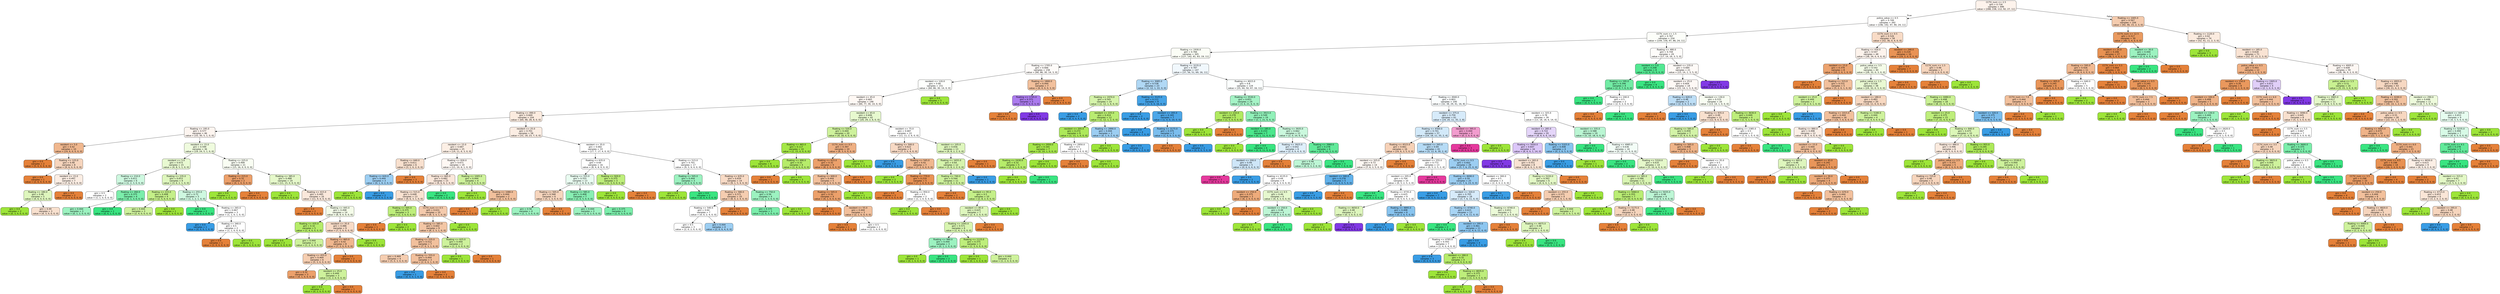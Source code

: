 digraph Tree {
node [shape=box, style="filled, rounded", color="black", fontname=helvetica] ;
edge [fontname=helvetica] ;
0 [label="CCTV_num <= 2.5\ngini = 0.726\nsamples = 496\nvalue = [288, 238, 112, 92, 27, 11]", fillcolor="#fdf3ec"] ;
1 [label="police_value <= 0.5\ngini = 0.749\nsamples = 392\nvalue = [196, 192, 97, 90, 24, 11]", fillcolor="#fffefd"] ;
0 -> 1 [labeldistance=2.5, labelangle=45, headlabel="True"] ;
2 [label="CCTV_num <= 1.5\ngini = 0.767\nsamples = 334\nvalue = [144, 156, 97, 86, 24, 11]", fillcolor="#fcfef9"] ;
1 -> 2 ;
3 [label="floating <= 1930.0\ngini = 0.766\nsamples = 305\nvalue = [127, 142, 81, 83, 19, 11]", fillcolor="#fbfef6"] ;
2 -> 3 ;
4 [label="floating <= 1705.0\ngini = 0.666\nsamples = 158\nvalue = [90, 86, 30, 14, 3, 0]", fillcolor="#fefbf9"] ;
3 -> 4 ;
5 [label="resident <= 120.0\ngini = 0.66\nsamples = 151\nvalue = [84, 86, 30, 14, 0, 0]", fillcolor="#fdfffc"] ;
4 -> 5 ;
6 [label="resident <= 45.0\ngini = 0.665\nsamples = 146\nvalue = [84, 77, 30, 14, 0, 0]", fillcolor="#fef8f4"] ;
5 -> 6 ;
7 [label="floating <= 490.0\ngini = 0.669\nsamples = 104\nvalue = [64, 48, 28, 8, 0, 0]", fillcolor="#fbebdf"] ;
6 -> 7 ;
8 [label="floating <= 195.0\ngini = 0.577\nsamples = 46\nvalue = [33, 30, 5, 1, 0, 0]", fillcolor="#fdf5f0"] ;
7 -> 8 ;
9 [label="resident <= 5.0\ngini = 0.42\nsamples = 10\nvalue = [14, 6, 0, 0, 0, 0]", fillcolor="#f0b78e"] ;
8 -> 9 ;
10 [label="gini = 0.0\nsamples = 2\nvalue = [5, 0, 0, 0, 0, 0]", fillcolor="#e58139"] ;
9 -> 10 ;
11 [label="floating <= 125.0\ngini = 0.48\nsamples = 8\nvalue = [9, 6, 0, 0, 0, 0]", fillcolor="#f6d5bd"] ;
9 -> 11 ;
12 [label="gini = 0.0\nsamples = 1\nvalue = [2, 0, 0, 0, 0, 0]", fillcolor="#e58139"] ;
11 -> 12 ;
13 [label="resident <= 15.0\ngini = 0.497\nsamples = 7\nvalue = [7, 6, 0, 0, 0, 0]", fillcolor="#fbede3"] ;
11 -> 13 ;
14 [label="floating <= 180.0\ngini = 0.48\nsamples = 5\nvalue = [4, 6, 0, 0, 0, 0]", fillcolor="#def6bd"] ;
13 -> 14 ;
15 [label="gini = 0.0\nsamples = 2\nvalue = [0, 3, 0, 0, 0, 0]", fillcolor="#9de539"] ;
14 -> 15 ;
16 [label="gini = 0.49\nsamples = 3\nvalue = [4, 3, 0, 0, 0, 0]", fillcolor="#f8e0ce"] ;
14 -> 16 ;
17 [label="gini = 0.0\nsamples = 2\nvalue = [3, 0, 0, 0, 0, 0]", fillcolor="#e58139"] ;
13 -> 17 ;
18 [label="resident <= 15.0\ngini = 0.599\nsamples = 36\nvalue = [19, 24, 5, 1, 0, 0]", fillcolor="#effbde"] ;
8 -> 18 ;
19 [label="resident <= 5.0\ngini = 0.673\nsamples = 15\nvalue = [4, 8, 5, 1, 0, 0]", fillcolor="#e8f9d1"] ;
18 -> 19 ;
20 [label="floating <= 210.0\ngini = 0.611\nsamples = 6\nvalue = [1, 2, 3, 0, 0, 0]", fillcolor="#cef8e0"] ;
19 -> 20 ;
21 [label="gini = 0.5\nsamples = 2\nvalue = [1, 1, 0, 0, 0, 0]", fillcolor="#ffffff"] ;
20 -> 21 ;
22 [label="floating <= 260.0\ngini = 0.375\nsamples = 4\nvalue = [0, 1, 3, 0, 0, 0]", fillcolor="#7beeab"] ;
20 -> 22 ;
23 [label="gini = 0.444\nsamples = 3\nvalue = [0, 1, 2, 0, 0, 0]", fillcolor="#9cf2c0"] ;
22 -> 23 ;
24 [label="gini = 0.0\nsamples = 1\nvalue = [0, 0, 1, 0, 0, 0]", fillcolor="#39e581"] ;
22 -> 24 ;
25 [label="floating <= 235.0\ngini = 0.653\nsamples = 9\nvalue = [3, 6, 2, 1, 0, 0]", fillcolor="#def6bd"] ;
19 -> 25 ;
26 [label="floating <= 215.0\ngini = 0.408\nsamples = 4\nvalue = [2, 5, 0, 0, 0, 0]", fillcolor="#c4ef88"] ;
25 -> 26 ;
27 [label="gini = 0.444\nsamples = 3\nvalue = [2, 4, 0, 0, 0, 0]", fillcolor="#cef29c"] ;
26 -> 27 ;
28 [label="gini = 0.0\nsamples = 1\nvalue = [0, 1, 0, 0, 0, 0]", fillcolor="#9de539"] ;
26 -> 28 ;
29 [label="floating <= 255.0\ngini = 0.72\nsamples = 5\nvalue = [1, 1, 2, 1, 0, 0]", fillcolor="#cef8e0"] ;
25 -> 29 ;
30 [label="gini = 0.0\nsamples = 2\nvalue = [0, 0, 2, 0, 0, 0]", fillcolor="#39e581"] ;
29 -> 30 ;
31 [label="floating <= 265.0\ngini = 0.667\nsamples = 3\nvalue = [1, 1, 0, 1, 0, 0]", fillcolor="#ffffff"] ;
29 -> 31 ;
32 [label="gini = 0.0\nsamples = 1\nvalue = [0, 0, 0, 1, 0, 0]", fillcolor="#399de5"] ;
31 -> 32 ;
33 [label="floating <= 340.0\ngini = 0.5\nsamples = 2\nvalue = [1, 1, 0, 0, 0, 0]", fillcolor="#ffffff"] ;
31 -> 33 ;
34 [label="gini = 0.0\nsamples = 1\nvalue = [1, 0, 0, 0, 0, 0]", fillcolor="#e58139"] ;
33 -> 34 ;
35 [label="gini = 0.0\nsamples = 1\nvalue = [0, 1, 0, 0, 0, 0]", fillcolor="#9de539"] ;
33 -> 35 ;
36 [label="floating <= 225.0\ngini = 0.499\nsamples = 21\nvalue = [15, 16, 0, 0, 0, 0]", fillcolor="#f9fdf3"] ;
18 -> 36 ;
37 [label="floating <= 215.0\ngini = 0.32\nsamples = 2\nvalue = [4, 1, 0, 0, 0, 0]", fillcolor="#eca06a"] ;
36 -> 37 ;
38 [label="gini = 0.0\nsamples = 1\nvalue = [0, 1, 0, 0, 0, 0]", fillcolor="#9de539"] ;
37 -> 38 ;
39 [label="gini = 0.0\nsamples = 1\nvalue = [4, 0, 0, 0, 0, 0]", fillcolor="#e58139"] ;
37 -> 39 ;
40 [label="floating <= 385.0\ngini = 0.488\nsamples = 19\nvalue = [11, 15, 0, 0, 0, 0]", fillcolor="#e5f8ca"] ;
36 -> 40 ;
41 [label="gini = 0.0\nsamples = 3\nvalue = [0, 6, 0, 0, 0, 0]", fillcolor="#9de539"] ;
40 -> 41 ;
42 [label="floating <= 415.0\ngini = 0.495\nsamples = 16\nvalue = [11, 9, 0, 0, 0, 0]", fillcolor="#fae8db"] ;
40 -> 42 ;
43 [label="gini = 0.0\nsamples = 2\nvalue = [3, 0, 0, 0, 0, 0]", fillcolor="#e58139"] ;
42 -> 43 ;
44 [label="floating <= 445.0\ngini = 0.498\nsamples = 14\nvalue = [8, 9, 0, 0, 0, 0]", fillcolor="#f4fce9"] ;
42 -> 44 ;
45 [label="floating <= 435.0\ngini = 0.32\nsamples = 5\nvalue = [1, 4, 0, 0, 0, 0]", fillcolor="#b6ec6a"] ;
44 -> 45 ;
46 [label="gini = 0.0\nsamples = 2\nvalue = [0, 2, 0, 0, 0, 0]", fillcolor="#9de539"] ;
45 -> 46 ;
47 [label="gini = 0.444\nsamples = 3\nvalue = [1, 2, 0, 0, 0, 0]", fillcolor="#cef29c"] ;
45 -> 47 ;
48 [label="resident <= 35.0\ngini = 0.486\nsamples = 9\nvalue = [7, 5, 0, 0, 0, 0]", fillcolor="#f8dbc6"] ;
44 -> 48 ;
49 [label="floating <= 465.0\ngini = 0.42\nsamples = 8\nvalue = [7, 3, 0, 0, 0, 0]", fillcolor="#f0b78e"] ;
48 -> 49 ;
50 [label="floating <= 455.0\ngini = 0.469\nsamples = 6\nvalue = [5, 3, 0, 0, 0, 0]", fillcolor="#f5cdb0"] ;
49 -> 50 ;
51 [label="gini = 0.32\nsamples = 3\nvalue = [4, 1, 0, 0, 0, 0]", fillcolor="#eca06a"] ;
50 -> 51 ;
52 [label="resident <= 25.0\ngini = 0.444\nsamples = 3\nvalue = [1, 2, 0, 0, 0, 0]", fillcolor="#cef29c"] ;
50 -> 52 ;
53 [label="gini = 0.0\nsamples = 2\nvalue = [0, 2, 0, 0, 0, 0]", fillcolor="#9de539"] ;
52 -> 53 ;
54 [label="gini = 0.0\nsamples = 1\nvalue = [1, 0, 0, 0, 0, 0]", fillcolor="#e58139"] ;
52 -> 54 ;
55 [label="gini = 0.0\nsamples = 2\nvalue = [2, 0, 0, 0, 0, 0]", fillcolor="#e58139"] ;
49 -> 55 ;
56 [label="gini = 0.0\nsamples = 1\nvalue = [0, 2, 0, 0, 0, 0]", fillcolor="#9de539"] ;
48 -> 56 ;
57 [label="resident <= 25.0\ngini = 0.701\nsamples = 58\nvalue = [31, 18, 23, 7, 0, 0]", fillcolor="#fbede3"] ;
7 -> 57 ;
58 [label="resident <= 15.0\ngini = 0.687\nsamples = 25\nvalue = [14, 11, 6, 3, 0, 0]", fillcolor="#fcefe5"] ;
57 -> 58 ;
59 [label="floating <= 640.0\ngini = 0.611\nsamples = 6\nvalue = [3, 1, 0, 2, 0, 0]", fillcolor="#f8e0ce"] ;
58 -> 59 ;
60 [label="floating <= 620.0\ngini = 0.444\nsamples = 3\nvalue = [0, 1, 0, 2, 0, 0]", fillcolor="#9ccef2"] ;
59 -> 60 ;
61 [label="gini = 0.0\nsamples = 1\nvalue = [0, 1, 0, 0, 0, 0]", fillcolor="#9de539"] ;
60 -> 61 ;
62 [label="gini = 0.0\nsamples = 2\nvalue = [0, 0, 0, 2, 0, 0]", fillcolor="#399de5"] ;
60 -> 62 ;
63 [label="gini = 0.0\nsamples = 3\nvalue = [3, 0, 0, 0, 0, 0]", fillcolor="#e58139"] ;
59 -> 63 ;
64 [label="floating <= 830.0\ngini = 0.671\nsamples = 19\nvalue = [11, 10, 6, 1, 0, 0]", fillcolor="#fef8f4"] ;
58 -> 64 ;
65 [label="floating <= 665.0\ngini = 0.682\nsamples = 15\nvalue = [9, 6, 6, 1, 0, 0]", fillcolor="#fae7da"] ;
64 -> 65 ;
66 [label="floating <= 515.0\ngini = 0.648\nsamples = 13\nvalue = [9, 6, 3, 1, 0, 0]", fillcolor="#f9e2d1"] ;
65 -> 66 ;
67 [label="floating <= 505.0\ngini = 0.375\nsamples = 3\nvalue = [1, 3, 0, 0, 0, 0]", fillcolor="#beee7b"] ;
66 -> 67 ;
68 [label="gini = 0.0\nsamples = 1\nvalue = [1, 0, 0, 0, 0, 0]", fillcolor="#e58139"] ;
67 -> 68 ;
69 [label="gini = 0.0\nsamples = 2\nvalue = [0, 3, 0, 0, 0, 0]", fillcolor="#9de539"] ;
67 -> 69 ;
70 [label="CCTV_num <= 0.5\ngini = 0.631\nsamples = 10\nvalue = [8, 3, 3, 1, 0, 0]", fillcolor="#f4caac"] ;
66 -> 70 ;
71 [label="floating <= 585.0\ngini = 0.602\nsamples = 9\nvalue = [8, 2, 3, 1, 0, 0]", fillcolor="#f3c6a5"] ;
70 -> 71 ;
72 [label="floating <= 535.0\ngini = 0.512\nsamples = 7\nvalue = [7, 0, 3, 1, 0, 0]", fillcolor="#f2c09c"] ;
71 -> 72 ;
73 [label="gini = 0.469\nsamples = 4\nvalue = [5, 0, 3, 0, 0, 0]", fillcolor="#f5cdb0"] ;
72 -> 73 ;
74 [label="floating <= 555.0\ngini = 0.444\nsamples = 3\nvalue = [2, 0, 0, 1, 0, 0]", fillcolor="#f2c09c"] ;
72 -> 74 ;
75 [label="gini = 0.0\nsamples = 1\nvalue = [0, 0, 0, 1, 0, 0]", fillcolor="#399de5"] ;
74 -> 75 ;
76 [label="gini = 0.0\nsamples = 2\nvalue = [2, 0, 0, 0, 0, 0]", fillcolor="#e58139"] ;
74 -> 76 ;
77 [label="floating <= 625.0\ngini = 0.444\nsamples = 2\nvalue = [1, 2, 0, 0, 0, 0]", fillcolor="#cef29c"] ;
71 -> 77 ;
78 [label="gini = 0.0\nsamples = 1\nvalue = [0, 2, 0, 0, 0, 0]", fillcolor="#9de539"] ;
77 -> 78 ;
79 [label="gini = 0.0\nsamples = 1\nvalue = [1, 0, 0, 0, 0, 0]", fillcolor="#e58139"] ;
77 -> 79 ;
80 [label="gini = 0.0\nsamples = 1\nvalue = [0, 1, 0, 0, 0, 0]", fillcolor="#9de539"] ;
70 -> 80 ;
81 [label="gini = 0.0\nsamples = 2\nvalue = [0, 0, 3, 0, 0, 0]", fillcolor="#39e581"] ;
65 -> 81 ;
82 [label="floating <= 1005.0\ngini = 0.444\nsamples = 4\nvalue = [2, 4, 0, 0, 0, 0]", fillcolor="#cef29c"] ;
64 -> 82 ;
83 [label="gini = 0.0\nsamples = 2\nvalue = [0, 3, 0, 0, 0, 0]", fillcolor="#9de539"] ;
82 -> 83 ;
84 [label="floating <= 1080.0\ngini = 0.444\nsamples = 2\nvalue = [2, 1, 0, 0, 0, 0]", fillcolor="#f2c09c"] ;
82 -> 84 ;
85 [label="gini = 0.0\nsamples = 1\nvalue = [2, 0, 0, 0, 0, 0]", fillcolor="#e58139"] ;
84 -> 85 ;
86 [label="gini = 0.0\nsamples = 1\nvalue = [0, 1, 0, 0, 0, 0]", fillcolor="#9de539"] ;
84 -> 86 ;
87 [label="resident <= 35.0\ngini = 0.682\nsamples = 33\nvalue = [17, 7, 17, 4, 0, 0]", fillcolor="#ffffff"] ;
57 -> 87 ;
88 [label="floating <= 635.0\ngini = 0.64\nsamples = 16\nvalue = [8, 4, 8, 0, 0, 0]", fillcolor="#ffffff"] ;
87 -> 88 ;
89 [label="floating <= 555.0\ngini = 0.555\nsamples = 13\nvalue = [7, 1, 8, 0, 0, 0]", fillcolor="#e9fcf1"] ;
88 -> 89 ;
90 [label="floating <= 505.0\ngini = 0.568\nsamples = 6\nvalue = [5, 1, 3, 0, 0, 0]", fillcolor="#f6d5bd"] ;
89 -> 90 ;
91 [label="gini = 0.56\nsamples = 4\nvalue = [1, 1, 3, 0, 0, 0]", fillcolor="#9cf2c0"] ;
90 -> 91 ;
92 [label="gini = 0.0\nsamples = 2\nvalue = [4, 0, 0, 0, 0, 0]", fillcolor="#e58139"] ;
90 -> 92 ;
93 [label="floating <= 585.0\ngini = 0.408\nsamples = 7\nvalue = [2, 0, 5, 0, 0, 0]", fillcolor="#88efb3"] ;
89 -> 93 ;
94 [label="gini = 0.444\nsamples = 3\nvalue = [1, 0, 2, 0, 0, 0]", fillcolor="#9cf2c0"] ;
93 -> 94 ;
95 [label="gini = 0.375\nsamples = 4\nvalue = [1, 0, 3, 0, 0, 0]", fillcolor="#7beeab"] ;
93 -> 95 ;
96 [label="floating <= 920.0\ngini = 0.375\nsamples = 3\nvalue = [1, 3, 0, 0, 0, 0]", fillcolor="#beee7b"] ;
88 -> 96 ;
97 [label="gini = 0.0\nsamples = 2\nvalue = [0, 3, 0, 0, 0, 0]", fillcolor="#9de539"] ;
96 -> 97 ;
98 [label="gini = 0.0\nsamples = 1\nvalue = [1, 0, 0, 0, 0, 0]", fillcolor="#e58139"] ;
96 -> 98 ;
99 [label="floating <= 515.0\ngini = 0.701\nsamples = 17\nvalue = [9, 3, 9, 4, 0, 0]", fillcolor="#ffffff"] ;
87 -> 99 ;
100 [label="floating <= 505.0\ngini = 0.444\nsamples = 3\nvalue = [0, 2, 4, 0, 0, 0]", fillcolor="#9cf2c0"] ;
99 -> 100 ;
101 [label="gini = 0.0\nsamples = 1\nvalue = [0, 2, 0, 0, 0, 0]", fillcolor="#9de539"] ;
100 -> 101 ;
102 [label="gini = 0.0\nsamples = 2\nvalue = [0, 0, 4, 0, 0, 0]", fillcolor="#39e581"] ;
100 -> 102 ;
103 [label="floating <= 635.0\ngini = 0.659\nsamples = 14\nvalue = [9, 1, 5, 4, 0, 0]", fillcolor="#f8dbc6"] ;
99 -> 103 ;
104 [label="floating <= 580.0\ngini = 0.571\nsamples = 10\nvalue = [8, 0, 2, 4, 0, 0]", fillcolor="#f5cdb0"] ;
103 -> 104 ;
105 [label="floating <= 540.0\ngini = 0.64\nsamples = 7\nvalue = [4, 0, 2, 4, 0, 0]", fillcolor="#ffffff"] ;
104 -> 105 ;
106 [label="gini = 0.5\nsamples = 3\nvalue = [2, 0, 2, 0, 0, 0]", fillcolor="#ffffff"] ;
105 -> 106 ;
107 [label="gini = 0.444\nsamples = 4\nvalue = [2, 0, 0, 4, 0, 0]", fillcolor="#9ccef2"] ;
105 -> 107 ;
108 [label="gini = 0.0\nsamples = 3\nvalue = [4, 0, 0, 0, 0, 0]", fillcolor="#e58139"] ;
104 -> 108 ;
109 [label="floating <= 750.0\ngini = 0.56\nsamples = 4\nvalue = [1, 1, 3, 0, 0, 0]", fillcolor="#9cf2c0"] ;
103 -> 109 ;
110 [label="gini = 0.375\nsamples = 3\nvalue = [1, 0, 3, 0, 0, 0]", fillcolor="#7beeab"] ;
109 -> 110 ;
111 [label="gini = 0.0\nsamples = 1\nvalue = [0, 1, 0, 0, 0, 0]", fillcolor="#9de539"] ;
109 -> 111 ;
112 [label="resident <= 65.0\ngini = 0.606\nsamples = 42\nvalue = [20, 29, 2, 6, 0, 0]", fillcolor="#e7f9cf"] ;
6 -> 112 ;
113 [label="floating <= 520.0\ngini = 0.444\nsamples = 20\nvalue = [9, 18, 0, 0, 0, 0]", fillcolor="#cef29c"] ;
112 -> 113 ;
114 [label="floating <= 465.0\ngini = 0.117\nsamples = 10\nvalue = [1, 15, 0, 0, 0, 0]", fillcolor="#a4e746"] ;
113 -> 114 ;
115 [label="gini = 0.0\nsamples = 6\nvalue = [0, 11, 0, 0, 0, 0]", fillcolor="#9de539"] ;
114 -> 115 ;
116 [label="floating <= 490.0\ngini = 0.32\nsamples = 4\nvalue = [1, 4, 0, 0, 0, 0]", fillcolor="#b6ec6a"] ;
114 -> 116 ;
117 [label="gini = 0.0\nsamples = 1\nvalue = [1, 0, 0, 0, 0, 0]", fillcolor="#e58139"] ;
116 -> 117 ;
118 [label="gini = 0.0\nsamples = 3\nvalue = [0, 4, 0, 0, 0, 0]", fillcolor="#9de539"] ;
116 -> 118 ;
119 [label="CCTV_num <= 0.5\ngini = 0.397\nsamples = 10\nvalue = [8, 3, 0, 0, 0, 0]", fillcolor="#efb083"] ;
113 -> 119 ;
120 [label="floating <= 615.0\ngini = 0.32\nsamples = 9\nvalue = [8, 2, 0, 0, 0, 0]", fillcolor="#eca06a"] ;
119 -> 120 ;
121 [label="floating <= 600.0\ngini = 0.444\nsamples = 5\nvalue = [4, 2, 0, 0, 0, 0]", fillcolor="#f2c09c"] ;
120 -> 121 ;
122 [label="floating <= 545.0\ngini = 0.32\nsamples = 4\nvalue = [4, 1, 0, 0, 0, 0]", fillcolor="#eca06a"] ;
121 -> 122 ;
123 [label="gini = 0.0\nsamples = 1\nvalue = [2, 0, 0, 0, 0, 0]", fillcolor="#e58139"] ;
122 -> 123 ;
124 [label="resident <= 55.0\ngini = 0.444\nsamples = 3\nvalue = [2, 1, 0, 0, 0, 0]", fillcolor="#f2c09c"] ;
122 -> 124 ;
125 [label="gini = 0.0\nsamples = 1\nvalue = [1, 0, 0, 0, 0, 0]", fillcolor="#e58139"] ;
124 -> 125 ;
126 [label="gini = 0.5\nsamples = 2\nvalue = [1, 1, 0, 0, 0, 0]", fillcolor="#ffffff"] ;
124 -> 126 ;
127 [label="gini = 0.0\nsamples = 1\nvalue = [0, 1, 0, 0, 0, 0]", fillcolor="#9de539"] ;
121 -> 127 ;
128 [label="gini = 0.0\nsamples = 4\nvalue = [4, 0, 0, 0, 0, 0]", fillcolor="#e58139"] ;
120 -> 128 ;
129 [label="gini = 0.0\nsamples = 1\nvalue = [0, 1, 0, 0, 0, 0]", fillcolor="#9de539"] ;
119 -> 129 ;
130 [label="resident <= 75.0\ngini = 0.687\nsamples = 22\nvalue = [11, 11, 2, 6, 0, 0]", fillcolor="#ffffff"] ;
112 -> 130 ;
131 [label="floating <= 500.0\ngini = 0.622\nsamples = 9\nvalue = [7, 3, 0, 4, 0, 0]", fillcolor="#f7d9c4"] ;
130 -> 131 ;
132 [label="gini = 0.0\nsamples = 2\nvalue = [0, 0, 0, 4, 0, 0]", fillcolor="#399de5"] ;
131 -> 132 ;
133 [label="floating <= 545.0\ngini = 0.42\nsamples = 7\nvalue = [7, 3, 0, 0, 0, 0]", fillcolor="#f0b78e"] ;
131 -> 133 ;
134 [label="gini = 0.0\nsamples = 2\nvalue = [0, 2, 0, 0, 0, 0]", fillcolor="#9de539"] ;
133 -> 134 ;
135 [label="floating <= 770.0\ngini = 0.219\nsamples = 5\nvalue = [7, 1, 0, 0, 0, 0]", fillcolor="#e99355"] ;
133 -> 135 ;
136 [label="gini = 0.0\nsamples = 3\nvalue = [6, 0, 0, 0, 0, 0]", fillcolor="#e58139"] ;
135 -> 136 ;
137 [label="floating <= 950.0\ngini = 0.5\nsamples = 2\nvalue = [1, 1, 0, 0, 0, 0]", fillcolor="#ffffff"] ;
135 -> 137 ;
138 [label="gini = 0.0\nsamples = 1\nvalue = [0, 1, 0, 0, 0, 0]", fillcolor="#9de539"] ;
137 -> 138 ;
139 [label="gini = 0.0\nsamples = 1\nvalue = [1, 0, 0, 0, 0, 0]", fillcolor="#e58139"] ;
137 -> 139 ;
140 [label="resident <= 105.0\ngini = 0.656\nsamples = 13\nvalue = [4, 8, 2, 2, 0, 0]", fillcolor="#def6bd"] ;
130 -> 140 ;
141 [label="floating <= 1655.0\ngini = 0.64\nsamples = 12\nvalue = [3, 8, 2, 2, 0, 0]", fillcolor="#d6f4ac"] ;
140 -> 141 ;
142 [label="floating <= 740.0\ngini = 0.544\nsamples = 11\nvalue = [3, 8, 2, 0, 0, 0]", fillcolor="#cef29c"] ;
141 -> 142 ;
143 [label="gini = 0.0\nsamples = 1\nvalue = [1, 0, 0, 0, 0, 0]", fillcolor="#e58139"] ;
142 -> 143 ;
144 [label="resident <= 95.0\ngini = 0.5\nsamples = 10\nvalue = [2, 8, 2, 0, 0, 0]", fillcolor="#c4ef88"] ;
142 -> 144 ;
145 [label="resident <= 85.0\ngini = 0.625\nsamples = 7\nvalue = [2, 4, 2, 0, 0, 0]", fillcolor="#def6bd"] ;
144 -> 145 ;
146 [label="floating <= 1045.0\ngini = 0.571\nsamples = 6\nvalue = [1, 4, 2, 0, 0, 0]", fillcolor="#d8f5b0"] ;
145 -> 146 ;
147 [label="floating <= 980.0\ngini = 0.444\nsamples = 3\nvalue = [0, 1, 2, 0, 0, 0]", fillcolor="#9cf2c0"] ;
146 -> 147 ;
148 [label="gini = 0.0\nsamples = 1\nvalue = [0, 1, 0, 0, 0, 0]", fillcolor="#9de539"] ;
147 -> 148 ;
149 [label="gini = 0.0\nsamples = 2\nvalue = [0, 0, 2, 0, 0, 0]", fillcolor="#39e581"] ;
147 -> 149 ;
150 [label="floating <= 1115.0\ngini = 0.375\nsamples = 3\nvalue = [1, 3, 0, 0, 0, 0]", fillcolor="#beee7b"] ;
146 -> 150 ;
151 [label="gini = 0.0\nsamples = 1\nvalue = [0, 1, 0, 0, 0, 0]", fillcolor="#9de539"] ;
150 -> 151 ;
152 [label="gini = 0.444\nsamples = 2\nvalue = [1, 2, 0, 0, 0, 0]", fillcolor="#cef29c"] ;
150 -> 152 ;
153 [label="gini = 0.0\nsamples = 1\nvalue = [1, 0, 0, 0, 0, 0]", fillcolor="#e58139"] ;
145 -> 153 ;
154 [label="gini = 0.0\nsamples = 3\nvalue = [0, 4, 0, 0, 0, 0]", fillcolor="#9de539"] ;
144 -> 154 ;
155 [label="gini = 0.0\nsamples = 1\nvalue = [0, 0, 0, 2, 0, 0]", fillcolor="#399de5"] ;
141 -> 155 ;
156 [label="gini = 0.0\nsamples = 1\nvalue = [1, 0, 0, 0, 0, 0]", fillcolor="#e58139"] ;
140 -> 156 ;
157 [label="gini = 0.0\nsamples = 5\nvalue = [0, 9, 0, 0, 0, 0]", fillcolor="#9de539"] ;
5 -> 157 ;
158 [label="floating <= 1800.0\ngini = 0.444\nsamples = 7\nvalue = [6, 0, 0, 0, 3, 0]", fillcolor="#f2c09c"] ;
4 -> 158 ;
159 [label="floating <= 1745.0\ngini = 0.375\nsamples = 3\nvalue = [1, 0, 0, 0, 3, 0]", fillcolor="#ab7bee"] ;
158 -> 159 ;
160 [label="gini = 0.0\nsamples = 1\nvalue = [1, 0, 0, 0, 0, 0]", fillcolor="#e58139"] ;
159 -> 160 ;
161 [label="gini = 0.0\nsamples = 2\nvalue = [0, 0, 0, 0, 3, 0]", fillcolor="#8139e5"] ;
159 -> 161 ;
162 [label="gini = 0.0\nsamples = 4\nvalue = [5, 0, 0, 0, 0, 0]", fillcolor="#e58139"] ;
158 -> 162 ;
163 [label="floating <= 3235.0\ngini = 0.787\nsamples = 147\nvalue = [37, 56, 51, 69, 16, 11]", fillcolor="#f1f8fd"] ;
3 -> 163 ;
164 [label="floating <= 3085.0\ngini = 0.538\nsamples = 23\nvalue = [2, 12, 1, 22, 0, 0]", fillcolor="#b0d8f5"] ;
163 -> 164 ;
165 [label="floating <= 1970.0\ngini = 0.545\nsamples = 14\nvalue = [1, 12, 1, 6, 0, 0]", fillcolor="#d5f4aa"] ;
164 -> 165 ;
166 [label="gini = 0.0\nsamples = 2\nvalue = [0, 0, 0, 4, 0, 0]", fillcolor="#399de5"] ;
165 -> 166 ;
167 [label="resident <= 225.0\ngini = 0.414\nsamples = 12\nvalue = [1, 12, 1, 2, 0, 0]", fillcolor="#b9ec72"] ;
165 -> 167 ;
168 [label="resident <= 205.0\ngini = 0.272\nsamples = 9\nvalue = [1, 11, 1, 0, 0, 0]", fillcolor="#ade95a"] ;
167 -> 168 ;
169 [label="floating <= 2950.0\ngini = 0.165\nsamples = 7\nvalue = [0, 10, 1, 0, 0, 0]", fillcolor="#a7e84d"] ;
168 -> 169 ;
170 [label="floating <= 2430.0\ngini = 0.32\nsamples = 5\nvalue = [0, 4, 1, 0, 0, 0]", fillcolor="#b6ec6a"] ;
169 -> 170 ;
171 [label="gini = 0.0\nsamples = 4\nvalue = [0, 4, 0, 0, 0, 0]", fillcolor="#9de539"] ;
170 -> 171 ;
172 [label="gini = 0.0\nsamples = 1\nvalue = [0, 0, 1, 0, 0, 0]", fillcolor="#39e581"] ;
170 -> 172 ;
173 [label="gini = 0.0\nsamples = 2\nvalue = [0, 6, 0, 0, 0, 0]", fillcolor="#9de539"] ;
169 -> 173 ;
174 [label="floating <= 2950.0\ngini = 0.5\nsamples = 2\nvalue = [1, 1, 0, 0, 0, 0]", fillcolor="#ffffff"] ;
168 -> 174 ;
175 [label="gini = 0.0\nsamples = 1\nvalue = [1, 0, 0, 0, 0, 0]", fillcolor="#e58139"] ;
174 -> 175 ;
176 [label="gini = 0.0\nsamples = 1\nvalue = [0, 1, 0, 0, 0, 0]", fillcolor="#9de539"] ;
174 -> 176 ;
177 [label="floating <= 2890.0\ngini = 0.444\nsamples = 3\nvalue = [0, 1, 0, 2, 0, 0]", fillcolor="#9ccef2"] ;
167 -> 177 ;
178 [label="gini = 0.0\nsamples = 1\nvalue = [0, 1, 0, 0, 0, 0]", fillcolor="#9de539"] ;
177 -> 178 ;
179 [label="gini = 0.0\nsamples = 2\nvalue = [0, 0, 0, 2, 0, 0]", fillcolor="#399de5"] ;
177 -> 179 ;
180 [label="floating <= 3125.0\ngini = 0.111\nsamples = 9\nvalue = [1, 0, 0, 16, 0, 0]", fillcolor="#45a3e7"] ;
164 -> 180 ;
181 [label="gini = 0.0\nsamples = 2\nvalue = [0, 0, 0, 6, 0, 0]", fillcolor="#399de5"] ;
180 -> 181 ;
182 [label="resident <= 205.0\ngini = 0.165\nsamples = 7\nvalue = [1, 0, 0, 10, 0, 0]", fillcolor="#4da7e8"] ;
180 -> 182 ;
183 [label="gini = 0.0\nsamples = 4\nvalue = [0, 0, 0, 7, 0, 0]", fillcolor="#399de5"] ;
182 -> 183 ;
184 [label="floating <= 3175.0\ngini = 0.375\nsamples = 3\nvalue = [1, 0, 0, 3, 0, 0]", fillcolor="#7bbeee"] ;
182 -> 184 ;
185 [label="gini = 0.0\nsamples = 1\nvalue = [1, 0, 0, 0, 0, 0]", fillcolor="#e58139"] ;
184 -> 185 ;
186 [label="gini = 0.0\nsamples = 2\nvalue = [0, 0, 0, 3, 0, 0]", fillcolor="#399de5"] ;
184 -> 186 ;
187 [label="floating <= 4015.0\ngini = 0.8\nsamples = 124\nvalue = [35, 44, 50, 47, 16, 11]", fillcolor="#fbfefd"] ;
163 -> 187 ;
188 [label="floating <= 3530.0\ngini = 0.651\nsamples = 24\nvalue = [3, 6, 21, 6, 0, 3]", fillcolor="#a5f3c6"] ;
187 -> 188 ;
189 [label="resident <= 210.0\ngini = 0.278\nsamples = 5\nvalue = [1, 5, 0, 0, 0, 0]", fillcolor="#b1ea61"] ;
188 -> 189 ;
190 [label="gini = 0.0\nsamples = 4\nvalue = [0, 5, 0, 0, 0, 0]", fillcolor="#9de539"] ;
189 -> 190 ;
191 [label="gini = 0.0\nsamples = 1\nvalue = [1, 0, 0, 0, 0, 0]", fillcolor="#e58139"] ;
189 -> 191 ;
192 [label="floating <= 3915.0\ngini = 0.549\nsamples = 19\nvalue = [2, 1, 21, 6, 0, 3]", fillcolor="#91f1b9"] ;
188 -> 192 ;
193 [label="resident <= 185.0\ngini = 0.153\nsamples = 7\nvalue = [0, 1, 11, 0, 0, 0]", fillcolor="#4be78c"] ;
192 -> 193 ;
194 [label="gini = 0.0\nsamples = 1\nvalue = [0, 1, 0, 0, 0, 0]", fillcolor="#9de539"] ;
193 -> 194 ;
195 [label="gini = 0.0\nsamples = 6\nvalue = [0, 0, 11, 0, 0, 0]", fillcolor="#39e581"] ;
193 -> 195 ;
196 [label="floating <= 3935.0\ngini = 0.662\nsamples = 12\nvalue = [2, 0, 10, 6, 0, 3]", fillcolor="#caf8dd"] ;
192 -> 196 ;
197 [label="floating <= 3925.0\ngini = 0.642\nsamples = 6\nvalue = [2, 0, 0, 4, 0, 3]", fillcolor="#deeffb"] ;
196 -> 197 ;
198 [label="resident <= 200.0\ngini = 0.49\nsamples = 5\nvalue = [0, 0, 0, 4, 0, 3]", fillcolor="#cee6f8"] ;
197 -> 198 ;
199 [label="gini = 0.0\nsamples = 3\nvalue = [0, 0, 0, 0, 0, 3]", fillcolor="#e5399d"] ;
198 -> 199 ;
200 [label="gini = 0.0\nsamples = 2\nvalue = [0, 0, 0, 4, 0, 0]", fillcolor="#399de5"] ;
198 -> 200 ;
201 [label="gini = 0.0\nsamples = 1\nvalue = [2, 0, 0, 0, 0, 0]", fillcolor="#e58139"] ;
197 -> 201 ;
202 [label="floating <= 3960.0\ngini = 0.278\nsamples = 6\nvalue = [0, 0, 10, 2, 0, 0]", fillcolor="#61ea9a"] ;
196 -> 202 ;
203 [label="gini = 0.48\nsamples = 3\nvalue = [0, 0, 3, 2, 0, 0]", fillcolor="#bdf6d5"] ;
202 -> 203 ;
204 [label="gini = 0.0\nsamples = 3\nvalue = [0, 0, 7, 0, 0, 0]", fillcolor="#39e581"] ;
202 -> 204 ;
205 [label="floating <= 4940.0\ngini = 0.803\nsamples = 100\nvalue = [32, 38, 29, 41, 16, 8]", fillcolor="#fafdfe"] ;
187 -> 205 ;
206 [label="resident <= 375.0\ngini = 0.759\nsamples = 61\nvalue = [19, 20, 11, 35, 2, 8]", fillcolor="#d7ebfa"] ;
205 -> 206 ;
207 [label="floating <= 4560.0\ngini = 0.741\nsamples = 57\nvalue = [19, 18, 11, 35, 2, 4]", fillcolor="#d2e9f9"] ;
206 -> 207 ;
208 [label="floating <= 4515.0\ngini = 0.661\nsamples = 16\nvalue = [14, 6, 3, 5, 0, 0]", fillcolor="#f6d1b7"] ;
207 -> 208 ;
209 [label="resident <= 325.0\ngini = 0.73\nsamples = 14\nvalue = [7, 6, 3, 5, 0, 0]", fillcolor="#fdf7f2"] ;
208 -> 209 ;
210 [label="floating <= 4135.0\ngini = 0.64\nsamples = 9\nvalue = [6, 6, 3, 0, 0, 0]", fillcolor="#ffffff"] ;
209 -> 210 ;
211 [label="resident <= 250.0\ngini = 0.375\nsamples = 3\nvalue = [6, 2, 0, 0, 0, 0]", fillcolor="#eeab7b"] ;
210 -> 211 ;
212 [label="gini = 0.0\nsamples = 1\nvalue = [0, 2, 0, 0, 0, 0]", fillcolor="#9de539"] ;
211 -> 212 ;
213 [label="gini = 0.0\nsamples = 2\nvalue = [6, 0, 0, 0, 0, 0]", fillcolor="#e58139"] ;
211 -> 213 ;
214 [label="CCTV_num <= 0.5\ngini = 0.49\nsamples = 6\nvalue = [0, 4, 3, 0, 0, 0]", fillcolor="#e6f8ce"] ;
210 -> 214 ;
215 [label="resident <= 250.0\ngini = 0.48\nsamples = 4\nvalue = [0, 2, 3, 0, 0, 0]", fillcolor="#bdf6d5"] ;
214 -> 215 ;
216 [label="gini = 0.0\nsamples = 1\nvalue = [0, 2, 0, 0, 0, 0]", fillcolor="#9de539"] ;
215 -> 216 ;
217 [label="gini = 0.0\nsamples = 3\nvalue = [0, 0, 3, 0, 0, 0]", fillcolor="#39e581"] ;
215 -> 217 ;
218 [label="gini = 0.0\nsamples = 2\nvalue = [0, 2, 0, 0, 0, 0]", fillcolor="#9de539"] ;
214 -> 218 ;
219 [label="resident <= 340.0\ngini = 0.278\nsamples = 5\nvalue = [1, 0, 0, 5, 0, 0]", fillcolor="#61b1ea"] ;
209 -> 219 ;
220 [label="gini = 0.0\nsamples = 4\nvalue = [0, 0, 0, 5, 0, 0]", fillcolor="#399de5"] ;
219 -> 220 ;
221 [label="gini = 0.0\nsamples = 1\nvalue = [1, 0, 0, 0, 0, 0]", fillcolor="#e58139"] ;
219 -> 221 ;
222 [label="gini = 0.0\nsamples = 2\nvalue = [7, 0, 0, 0, 0, 0]", fillcolor="#e58139"] ;
208 -> 222 ;
223 [label="resident <= 265.0\ngini = 0.69\nsamples = 41\nvalue = [5, 12, 8, 30, 2, 4]", fillcolor="#b6dbf5"] ;
207 -> 223 ;
224 [label="resident <= 255.0\ngini = 0.772\nsamples = 13\nvalue = [0, 5, 2, 5, 2, 4]", fillcolor="#ffffff"] ;
223 -> 224 ;
225 [label="resident <= 205.0\ngini = 0.704\nsamples = 10\nvalue = [0, 5, 2, 5, 2, 0]", fillcolor="#ffffff"] ;
224 -> 225 ;
226 [label="gini = 0.0\nsamples = 1\nvalue = [0, 0, 2, 0, 0, 0]", fillcolor="#39e581"] ;
225 -> 226 ;
227 [label="floating <= 4735.0\ngini = 0.625\nsamples = 9\nvalue = [0, 5, 0, 5, 2, 0]", fillcolor="#ffffff"] ;
225 -> 227 ;
228 [label="floating <= 4650.0\ngini = 0.48\nsamples = 3\nvalue = [0, 3, 0, 0, 2, 0]", fillcolor="#def6bd"] ;
227 -> 228 ;
229 [label="gini = 0.0\nsamples = 2\nvalue = [0, 3, 0, 0, 0, 0]", fillcolor="#9de539"] ;
228 -> 229 ;
230 [label="gini = 0.0\nsamples = 1\nvalue = [0, 0, 0, 0, 2, 0]", fillcolor="#8139e5"] ;
228 -> 230 ;
231 [label="floating <= 4895.0\ngini = 0.408\nsamples = 6\nvalue = [0, 2, 0, 5, 0, 0]", fillcolor="#88c4ef"] ;
227 -> 231 ;
232 [label="gini = 0.0\nsamples = 5\nvalue = [0, 0, 0, 5, 0, 0]", fillcolor="#399de5"] ;
231 -> 232 ;
233 [label="gini = 0.0\nsamples = 1\nvalue = [0, 2, 0, 0, 0, 0]", fillcolor="#9de539"] ;
231 -> 233 ;
234 [label="gini = 0.0\nsamples = 3\nvalue = [0, 0, 0, 0, 0, 4]", fillcolor="#e5399d"] ;
224 -> 234 ;
235 [label="CCTV_num <= 0.5\ngini = 0.602\nsamples = 28\nvalue = [5, 7, 6, 25, 0, 0]", fillcolor="#9ccef2"] ;
223 -> 235 ;
236 [label="floating <= 4690.0\ngini = 0.59\nsamples = 25\nvalue = [3, 7, 6, 23, 0, 0]", fillcolor="#9ccef2"] ;
235 -> 236 ;
237 [label="gini = 0.0\nsamples = 7\nvalue = [0, 0, 0, 12, 0, 0]", fillcolor="#399de5"] ;
236 -> 237 ;
238 [label="resident <= 320.0\ngini = 0.705\nsamples = 18\nvalue = [3, 7, 6, 11, 0, 0]", fillcolor="#d7ebfa"] ;
236 -> 238 ;
239 [label="floating <= 4740.0\ngini = 0.615\nsamples = 13\nvalue = [1, 4, 4, 11, 0, 0]", fillcolor="#a8d4f4"] ;
238 -> 239 ;
240 [label="gini = 0.0\nsamples = 2\nvalue = [0, 0, 4, 0, 0, 0]", fillcolor="#39e581"] ;
239 -> 240 ;
241 [label="resident <= 295.0\ngini = 0.461\nsamples = 11\nvalue = [1, 4, 0, 11, 0, 0]", fillcolor="#8cc6f0"] ;
239 -> 241 ;
242 [label="floating <= 4785.0\ngini = 0.593\nsamples = 7\nvalue = [1, 4, 0, 4, 0, 0]", fillcolor="#ffffff"] ;
241 -> 242 ;
243 [label="gini = 0.0\nsamples = 3\nvalue = [0, 0, 0, 4, 0, 0]", fillcolor="#399de5"] ;
242 -> 243 ;
244 [label="resident <= 280.0\ngini = 0.32\nsamples = 4\nvalue = [1, 4, 0, 0, 0, 0]", fillcolor="#b6ec6a"] ;
242 -> 244 ;
245 [label="gini = 0.0\nsamples = 1\nvalue = [0, 1, 0, 0, 0, 0]", fillcolor="#9de539"] ;
244 -> 245 ;
246 [label="floating <= 4835.0\ngini = 0.375\nsamples = 3\nvalue = [1, 3, 0, 0, 0, 0]", fillcolor="#beee7b"] ;
244 -> 246 ;
247 [label="gini = 0.0\nsamples = 2\nvalue = [0, 3, 0, 0, 0, 0]", fillcolor="#9de539"] ;
246 -> 247 ;
248 [label="gini = 0.0\nsamples = 1\nvalue = [1, 0, 0, 0, 0, 0]", fillcolor="#e58139"] ;
246 -> 248 ;
249 [label="gini = 0.0\nsamples = 4\nvalue = [0, 0, 0, 7, 0, 0]", fillcolor="#399de5"] ;
241 -> 249 ;
250 [label="floating <= 4740.0\ngini = 0.653\nsamples = 5\nvalue = [2, 3, 2, 0, 0, 0]", fillcolor="#ebfad7"] ;
238 -> 250 ;
251 [label="gini = 0.0\nsamples = 1\nvalue = [2, 0, 0, 0, 0, 0]", fillcolor="#e58139"] ;
250 -> 251 ;
252 [label="floating <= 4875.0\ngini = 0.48\nsamples = 4\nvalue = [0, 3, 2, 0, 0, 0]", fillcolor="#def6bd"] ;
250 -> 252 ;
253 [label="gini = 0.0\nsamples = 2\nvalue = [0, 3, 0, 0, 0, 0]", fillcolor="#9de539"] ;
252 -> 253 ;
254 [label="gini = 0.0\nsamples = 2\nvalue = [0, 0, 2, 0, 0, 0]", fillcolor="#39e581"] ;
252 -> 254 ;
255 [label="resident <= 300.0\ngini = 0.5\nsamples = 3\nvalue = [2, 0, 0, 2, 0, 0]", fillcolor="#ffffff"] ;
235 -> 255 ;
256 [label="gini = 0.0\nsamples = 2\nvalue = [0, 0, 0, 2, 0, 0]", fillcolor="#399de5"] ;
255 -> 256 ;
257 [label="gini = 0.0\nsamples = 1\nvalue = [2, 0, 0, 0, 0, 0]", fillcolor="#e58139"] ;
255 -> 257 ;
258 [label="resident <= 395.0\ngini = 0.444\nsamples = 4\nvalue = [0, 2, 0, 0, 0, 4]", fillcolor="#f29cce"] ;
206 -> 258 ;
259 [label="gini = 0.0\nsamples = 3\nvalue = [0, 0, 0, 0, 0, 4]", fillcolor="#e5399d"] ;
258 -> 259 ;
260 [label="gini = 0.0\nsamples = 1\nvalue = [0, 2, 0, 0, 0, 0]", fillcolor="#9de539"] ;
258 -> 260 ;
261 [label="resident <= 325.0\ngini = 0.78\nsamples = 39\nvalue = [13, 18, 18, 6, 14, 0]", fillcolor="#ffffff"] ;
205 -> 261 ;
262 [label="resident <= 285.0\ngini = 0.722\nsamples = 20\nvalue = [8, 8, 0, 6, 14, 0]", fillcolor="#e4d5f9"] ;
261 -> 262 ;
263 [label="floating <= 5050.0\ngini = 0.647\nsamples = 16\nvalue = [8, 6, 0, 1, 14, 0]", fillcolor="#dbc6f8"] ;
262 -> 263 ;
264 [label="gini = 0.0\nsamples = 8\nvalue = [0, 0, 0, 0, 14, 0]", fillcolor="#8139e5"] ;
263 -> 264 ;
265 [label="resident <= 265.0\ngini = 0.551\nsamples = 8\nvalue = [8, 6, 0, 1, 0, 0]", fillcolor="#f9e3d3"] ;
263 -> 265 ;
266 [label="floating <= 5220.0\ngini = 0.562\nsamples = 6\nvalue = [4, 6, 0, 1, 0, 0]", fillcolor="#e3f8c6"] ;
265 -> 266 ;
267 [label="resident <= 255.0\ngini = 0.571\nsamples = 4\nvalue = [4, 2, 0, 1, 0, 0]", fillcolor="#f5cdb0"] ;
266 -> 267 ;
268 [label="gini = 0.0\nsamples = 2\nvalue = [4, 0, 0, 0, 0, 0]", fillcolor="#e58139"] ;
267 -> 268 ;
269 [label="gini = 0.444\nsamples = 2\nvalue = [0, 2, 0, 1, 0, 0]", fillcolor="#cef29c"] ;
267 -> 269 ;
270 [label="gini = 0.0\nsamples = 2\nvalue = [0, 4, 0, 0, 0, 0]", fillcolor="#9de539"] ;
266 -> 270 ;
271 [label="gini = 0.0\nsamples = 2\nvalue = [4, 0, 0, 0, 0, 0]", fillcolor="#e58139"] ;
265 -> 271 ;
272 [label="floating <= 5325.0\ngini = 0.408\nsamples = 4\nvalue = [0, 2, 0, 5, 0, 0]", fillcolor="#88c4ef"] ;
262 -> 272 ;
273 [label="gini = 0.0\nsamples = 3\nvalue = [0, 0, 0, 5, 0, 0]", fillcolor="#399de5"] ;
272 -> 273 ;
274 [label="gini = 0.0\nsamples = 1\nvalue = [0, 2, 0, 0, 0, 0]", fillcolor="#9de539"] ;
272 -> 274 ;
275 [label="resident <= 335.0\ngini = 0.588\nsamples = 19\nvalue = [5, 10, 18, 0, 0, 0]", fillcolor="#baf6d3"] ;
261 -> 275 ;
276 [label="gini = 0.0\nsamples = 3\nvalue = [0, 0, 7, 0, 0, 0]", fillcolor="#39e581"] ;
275 -> 276 ;
277 [label="floating <= 4985.0\ngini = 0.636\nsamples = 16\nvalue = [5, 10, 11, 0, 0, 0]", fillcolor="#f3fdf7"] ;
275 -> 277 ;
278 [label="gini = 0.0\nsamples = 2\nvalue = [0, 0, 5, 0, 0, 0]", fillcolor="#39e581"] ;
277 -> 278 ;
279 [label="floating <= 5310.0\ngini = 0.635\nsamples = 14\nvalue = [5, 10, 6, 0, 0, 0]", fillcolor="#e5f8ca"] ;
277 -> 279 ;
280 [label="resident <= 385.0\ngini = 0.586\nsamples = 11\nvalue = [5, 10, 3, 0, 0, 0]", fillcolor="#d9f5b3"] ;
279 -> 280 ;
281 [label="floating <= 5060.0\ngini = 0.355\nsamples = 7\nvalue = [3, 10, 0, 0, 0, 0]", fillcolor="#baed74"] ;
280 -> 281 ;
282 [label="gini = 0.0\nsamples = 4\nvalue = [0, 8, 0, 0, 0, 0]", fillcolor="#9de539"] ;
281 -> 282 ;
283 [label="floating <= 5175.0\ngini = 0.48\nsamples = 3\nvalue = [3, 2, 0, 0, 0, 0]", fillcolor="#f6d5bd"] ;
281 -> 283 ;
284 [label="gini = 0.0\nsamples = 1\nvalue = [3, 0, 0, 0, 0, 0]", fillcolor="#e58139"] ;
283 -> 284 ;
285 [label="gini = 0.0\nsamples = 2\nvalue = [0, 2, 0, 0, 0, 0]", fillcolor="#9de539"] ;
283 -> 285 ;
286 [label="floating <= 5035.0\ngini = 0.48\nsamples = 4\nvalue = [2, 0, 3, 0, 0, 0]", fillcolor="#bdf6d5"] ;
280 -> 286 ;
287 [label="gini = 0.0\nsamples = 3\nvalue = [0, 0, 3, 0, 0, 0]", fillcolor="#39e581"] ;
286 -> 287 ;
288 [label="gini = 0.0\nsamples = 1\nvalue = [2, 0, 0, 0, 0, 0]", fillcolor="#e58139"] ;
286 -> 288 ;
289 [label="gini = 0.0\nsamples = 3\nvalue = [0, 0, 3, 0, 0, 0]", fillcolor="#39e581"] ;
279 -> 289 ;
290 [label="floating <= 480.0\ngini = 0.744\nsamples = 29\nvalue = [17, 14, 16, 3, 5, 0]", fillcolor="#fefcfa"] ;
2 -> 290 ;
291 [label="resident <= 5.0\ngini = 0.208\nsamples = 8\nvalue = [2, 0, 15, 0, 0, 0]", fillcolor="#53e892"] ;
290 -> 291 ;
292 [label="floating <= 195.0\ngini = 0.346\nsamples = 4\nvalue = [2, 0, 7, 0, 0, 0]", fillcolor="#72eca5"] ;
291 -> 292 ;
293 [label="gini = 0.0\nsamples = 2\nvalue = [0, 0, 5, 0, 0, 0]", fillcolor="#39e581"] ;
292 -> 293 ;
294 [label="floating <= 240.0\ngini = 0.5\nsamples = 2\nvalue = [2, 0, 2, 0, 0, 0]", fillcolor="#ffffff"] ;
292 -> 294 ;
295 [label="gini = 0.0\nsamples = 1\nvalue = [2, 0, 0, 0, 0, 0]", fillcolor="#e58139"] ;
294 -> 295 ;
296 [label="gini = 0.0\nsamples = 1\nvalue = [0, 0, 2, 0, 0, 0]", fillcolor="#39e581"] ;
294 -> 296 ;
297 [label="gini = 0.0\nsamples = 4\nvalue = [0, 0, 8, 0, 0, 0]", fillcolor="#39e581"] ;
291 -> 297 ;
298 [label="resident <= 235.0\ngini = 0.684\nsamples = 21\nvalue = [15, 14, 1, 3, 5, 0]", fillcolor="#fefaf7"] ;
290 -> 298 ;
299 [label="resident <= 25.0\ngini = 0.604\nsamples = 18\nvalue = [15, 14, 1, 3, 0, 0]", fillcolor="#fef8f5"] ;
298 -> 299 ;
300 [label="floating <= 620.0\ngini = 0.48\nsamples = 2\nvalue = [2, 0, 0, 3, 0, 0]", fillcolor="#bddef6"] ;
299 -> 300 ;
301 [label="gini = 0.0\nsamples = 1\nvalue = [2, 0, 0, 0, 0, 0]", fillcolor="#e58139"] ;
300 -> 301 ;
302 [label="gini = 0.0\nsamples = 1\nvalue = [0, 0, 0, 3, 0, 0]", fillcolor="#399de5"] ;
300 -> 302 ;
303 [label="resident <= 130.0\ngini = 0.533\nsamples = 16\nvalue = [13, 14, 1, 0, 0, 0]", fillcolor="#f8fdf2"] ;
299 -> 303 ;
304 [label="floating <= 935.0\ngini = 0.49\nsamples = 12\nvalue = [12, 9, 0, 0, 0, 0]", fillcolor="#f8e0ce"] ;
303 -> 304 ;
305 [label="floating <= 585.0\ngini = 0.459\nsamples = 7\nvalue = [5, 9, 0, 0, 0, 0]", fillcolor="#d3f3a7"] ;
304 -> 305 ;
306 [label="floating <= 505.0\ngini = 0.408\nsamples = 3\nvalue = [5, 2, 0, 0, 0, 0]", fillcolor="#efb388"] ;
305 -> 306 ;
307 [label="gini = 0.0\nsamples = 1\nvalue = [3, 0, 0, 0, 0, 0]", fillcolor="#e58139"] ;
306 -> 307 ;
308 [label="resident <= 35.0\ngini = 0.5\nsamples = 2\nvalue = [2, 2, 0, 0, 0, 0]", fillcolor="#ffffff"] ;
306 -> 308 ;
309 [label="gini = 0.0\nsamples = 1\nvalue = [0, 2, 0, 0, 0, 0]", fillcolor="#9de539"] ;
308 -> 309 ;
310 [label="gini = 0.0\nsamples = 1\nvalue = [2, 0, 0, 0, 0, 0]", fillcolor="#e58139"] ;
308 -> 310 ;
311 [label="gini = 0.0\nsamples = 4\nvalue = [0, 7, 0, 0, 0, 0]", fillcolor="#9de539"] ;
305 -> 311 ;
312 [label="gini = 0.0\nsamples = 5\nvalue = [7, 0, 0, 0, 0, 0]", fillcolor="#e58139"] ;
304 -> 312 ;
313 [label="floating <= 3630.0\ngini = 0.449\nsamples = 4\nvalue = [1, 5, 1, 0, 0, 0]", fillcolor="#beee7b"] ;
303 -> 313 ;
314 [label="floating <= 2385.0\ngini = 0.5\nsamples = 2\nvalue = [1, 0, 1, 0, 0, 0]", fillcolor="#ffffff"] ;
313 -> 314 ;
315 [label="gini = 0.0\nsamples = 1\nvalue = [1, 0, 0, 0, 0, 0]", fillcolor="#e58139"] ;
314 -> 315 ;
316 [label="gini = 0.0\nsamples = 1\nvalue = [0, 0, 1, 0, 0, 0]", fillcolor="#39e581"] ;
314 -> 316 ;
317 [label="gini = 0.0\nsamples = 2\nvalue = [0, 5, 0, 0, 0, 0]", fillcolor="#9de539"] ;
313 -> 317 ;
318 [label="gini = 0.0\nsamples = 3\nvalue = [0, 0, 0, 0, 5, 0]", fillcolor="#8139e5"] ;
298 -> 318 ;
319 [label="CCTV_num <= 0.5\ngini = 0.526\nsamples = 58\nvalue = [52, 36, 0, 4, 0, 0]", fillcolor="#f8dbc6"] ;
1 -> 319 ;
320 [label="floating <= 430.0\ngini = 0.547\nsamples = 48\nvalue = [38, 34, 0, 4, 0, 0]", fillcolor="#fdf3ec"] ;
319 -> 320 ;
321 [label="resident <= 15.0\ngini = 0.379\nsamples = 8\nvalue = [10, 2, 0, 1, 0, 0]", fillcolor="#eca36f"] ;
320 -> 321 ;
322 [label="gini = 0.0\nsamples = 3\nvalue = [5, 0, 0, 0, 0, 0]", fillcolor="#e58139"] ;
321 -> 322 ;
323 [label="floating <= 315.0\ngini = 0.531\nsamples = 5\nvalue = [5, 2, 0, 1, 0, 0]", fillcolor="#f2c09c"] ;
321 -> 323 ;
324 [label="resident <= 25.0\ngini = 0.444\nsamples = 2\nvalue = [0, 2, 0, 1, 0, 0]", fillcolor="#cef29c"] ;
323 -> 324 ;
325 [label="gini = 0.0\nsamples = 1\nvalue = [0, 2, 0, 0, 0, 0]", fillcolor="#9de539"] ;
324 -> 325 ;
326 [label="gini = 0.0\nsamples = 1\nvalue = [0, 0, 0, 1, 0, 0]", fillcolor="#399de5"] ;
324 -> 326 ;
327 [label="gini = 0.0\nsamples = 3\nvalue = [5, 0, 0, 0, 0, 0]", fillcolor="#e58139"] ;
323 -> 327 ;
328 [label="police_value <= 3.5\ngini = 0.542\nsamples = 40\nvalue = [28, 32, 0, 3, 0, 0]", fillcolor="#f4fce8"] ;
320 -> 328 ;
329 [label="police_value <= 1.5\ngini = 0.538\nsamples = 38\nvalue = [24, 32, 0, 3, 0, 0]", fillcolor="#e9f9d2"] ;
328 -> 329 ;
330 [label="resident <= 180.0\ngini = 0.483\nsamples = 20\nvalue = [16, 11, 0, 0, 0, 0]", fillcolor="#f7d8c1"] ;
329 -> 330 ;
331 [label="floating <= 1015.0\ngini = 0.444\nsamples = 16\nvalue = [14, 7, 0, 0, 0, 0]", fillcolor="#f2c09c"] ;
330 -> 331 ;
332 [label="floating <= 880.0\ngini = 0.498\nsamples = 12\nvalue = [8, 7, 0, 0, 0, 0]", fillcolor="#fcefe6"] ;
331 -> 332 ;
333 [label="resident <= 15.0\ngini = 0.444\nsamples = 10\nvalue = [8, 4, 0, 0, 0, 0]", fillcolor="#f2c09c"] ;
332 -> 333 ;
334 [label="floating <= 485.0\ngini = 0.48\nsamples = 3\nvalue = [2, 3, 0, 0, 0, 0]", fillcolor="#def6bd"] ;
333 -> 334 ;
335 [label="gini = 0.0\nsamples = 1\nvalue = [2, 0, 0, 0, 0, 0]", fillcolor="#e58139"] ;
334 -> 335 ;
336 [label="gini = 0.0\nsamples = 2\nvalue = [0, 3, 0, 0, 0, 0]", fillcolor="#9de539"] ;
334 -> 336 ;
337 [label="resident <= 45.0\ngini = 0.245\nsamples = 7\nvalue = [6, 1, 0, 0, 0, 0]", fillcolor="#e9965a"] ;
333 -> 337 ;
338 [label="resident <= 30.0\ngini = 0.375\nsamples = 4\nvalue = [3, 1, 0, 0, 0, 0]", fillcolor="#eeab7b"] ;
337 -> 338 ;
339 [label="gini = 0.0\nsamples = 1\nvalue = [1, 0, 0, 0, 0, 0]", fillcolor="#e58139"] ;
338 -> 339 ;
340 [label="floating <= 670.0\ngini = 0.444\nsamples = 3\nvalue = [2, 1, 0, 0, 0, 0]", fillcolor="#f2c09c"] ;
338 -> 340 ;
341 [label="gini = 0.0\nsamples = 2\nvalue = [2, 0, 0, 0, 0, 0]", fillcolor="#e58139"] ;
340 -> 341 ;
342 [label="gini = 0.0\nsamples = 1\nvalue = [0, 1, 0, 0, 0, 0]", fillcolor="#9de539"] ;
340 -> 342 ;
343 [label="gini = 0.0\nsamples = 3\nvalue = [3, 0, 0, 0, 0, 0]", fillcolor="#e58139"] ;
337 -> 343 ;
344 [label="gini = 0.0\nsamples = 2\nvalue = [0, 3, 0, 0, 0, 0]", fillcolor="#9de539"] ;
332 -> 344 ;
345 [label="gini = 0.0\nsamples = 4\nvalue = [6, 0, 0, 0, 0, 0]", fillcolor="#e58139"] ;
331 -> 345 ;
346 [label="floating <= 5180.0\ngini = 0.444\nsamples = 4\nvalue = [2, 4, 0, 0, 0, 0]", fillcolor="#cef29c"] ;
330 -> 346 ;
347 [label="gini = 0.0\nsamples = 3\nvalue = [0, 4, 0, 0, 0, 0]", fillcolor="#9de539"] ;
346 -> 347 ;
348 [label="gini = 0.0\nsamples = 1\nvalue = [2, 0, 0, 0, 0, 0]", fillcolor="#e58139"] ;
346 -> 348 ;
349 [label="floating <= 4480.0\ngini = 0.498\nsamples = 18\nvalue = [8, 21, 0, 3, 0, 0]", fillcolor="#caf194"] ;
329 -> 349 ;
350 [label="resident <= 25.0\ngini = 0.375\nsamples = 15\nvalue = [7, 21, 0, 0, 0, 0]", fillcolor="#beee7b"] ;
349 -> 350 ;
351 [label="gini = 0.0\nsamples = 5\nvalue = [0, 10, 0, 0, 0, 0]", fillcolor="#9de539"] ;
350 -> 351 ;
352 [label="floating <= 840.0\ngini = 0.475\nsamples = 10\nvalue = [7, 11, 0, 0, 0, 0]", fillcolor="#dbf6b7"] ;
350 -> 352 ;
353 [label="floating <= 480.0\ngini = 0.496\nsamples = 6\nvalue = [6, 5, 0, 0, 0, 0]", fillcolor="#fbeade"] ;
352 -> 353 ;
354 [label="gini = 0.0\nsamples = 1\nvalue = [0, 3, 0, 0, 0, 0]", fillcolor="#9de539"] ;
353 -> 354 ;
355 [label="police_value <= 2.5\ngini = 0.375\nsamples = 5\nvalue = [6, 2, 0, 0, 0, 0]", fillcolor="#eeab7b"] ;
353 -> 355 ;
356 [label="floating <= 725.0\ngini = 0.48\nsamples = 3\nvalue = [3, 2, 0, 0, 0, 0]", fillcolor="#f6d5bd"] ;
355 -> 356 ;
357 [label="gini = 0.0\nsamples = 1\nvalue = [0, 2, 0, 0, 0, 0]", fillcolor="#9de539"] ;
356 -> 357 ;
358 [label="gini = 0.0\nsamples = 2\nvalue = [3, 0, 0, 0, 0, 0]", fillcolor="#e58139"] ;
356 -> 358 ;
359 [label="gini = 0.0\nsamples = 2\nvalue = [3, 0, 0, 0, 0, 0]", fillcolor="#e58139"] ;
355 -> 359 ;
360 [label="floating <= 955.0\ngini = 0.245\nsamples = 4\nvalue = [1, 6, 0, 0, 0, 0]", fillcolor="#ade95a"] ;
352 -> 360 ;
361 [label="gini = 0.0\nsamples = 1\nvalue = [0, 4, 0, 0, 0, 0]", fillcolor="#9de539"] ;
360 -> 361 ;
362 [label="floating <= 2530.0\ngini = 0.444\nsamples = 3\nvalue = [1, 2, 0, 0, 0, 0]", fillcolor="#cef29c"] ;
360 -> 362 ;
363 [label="gini = 0.0\nsamples = 1\nvalue = [1, 0, 0, 0, 0, 0]", fillcolor="#e58139"] ;
362 -> 363 ;
364 [label="gini = 0.0\nsamples = 2\nvalue = [0, 2, 0, 0, 0, 0]", fillcolor="#9de539"] ;
362 -> 364 ;
365 [label="resident <= 320.0\ngini = 0.375\nsamples = 3\nvalue = [1, 0, 0, 3, 0, 0]", fillcolor="#7bbeee"] ;
349 -> 365 ;
366 [label="gini = 0.0\nsamples = 2\nvalue = [0, 0, 0, 3, 0, 0]", fillcolor="#399de5"] ;
365 -> 366 ;
367 [label="gini = 0.0\nsamples = 1\nvalue = [1, 0, 0, 0, 0, 0]", fillcolor="#e58139"] ;
365 -> 367 ;
368 [label="gini = 0.0\nsamples = 2\nvalue = [4, 0, 0, 0, 0, 0]", fillcolor="#e58139"] ;
328 -> 368 ;
369 [label="resident <= 240.0\ngini = 0.219\nsamples = 10\nvalue = [14, 2, 0, 0, 0, 0]", fillcolor="#e99355"] ;
319 -> 369 ;
370 [label="gini = 0.0\nsamples = 7\nvalue = [11, 0, 0, 0, 0, 0]", fillcolor="#e58139"] ;
369 -> 370 ;
371 [label="CCTV_num <= 1.5\ngini = 0.48\nsamples = 3\nvalue = [3, 2, 0, 0, 0, 0]", fillcolor="#f6d5bd"] ;
369 -> 371 ;
372 [label="gini = 0.0\nsamples = 1\nvalue = [3, 0, 0, 0, 0, 0]", fillcolor="#e58139"] ;
371 -> 372 ;
373 [label="gini = 0.0\nsamples = 2\nvalue = [0, 2, 0, 0, 0, 0]", fillcolor="#9de539"] ;
371 -> 373 ;
374 [label="floating <= 1005.0\ngini = 0.567\nsamples = 104\nvalue = [92, 46, 15, 2, 3, 0]", fillcolor="#f4cbae"] ;
0 -> 374 [labeldistance=2.5, labelangle=-45, headlabel="False"] ;
375 [label="CCTV_num <= 12.5\ngini = 0.317\nsamples = 30\nvalue = [40, 5, 4, 0, 0, 0]", fillcolor="#ea9b61"] ;
374 -> 375 ;
376 [label="resident <= 25.0\ngini = 0.206\nsamples = 27\nvalue = [38, 5, 0, 0, 0, 0]", fillcolor="#e89253"] ;
375 -> 376 ;
377 [label="floating <= 595.0\ngini = 0.426\nsamples = 11\nvalue = [9, 4, 0, 0, 0, 0]", fillcolor="#f1b991"] ;
376 -> 377 ;
378 [label="floating <= 405.0\ngini = 0.245\nsamples = 6\nvalue = [6, 1, 0, 0, 0, 0]", fillcolor="#e9965a"] ;
377 -> 378 ;
379 [label="CCTV_num <= 7.0\ngini = 0.444\nsamples = 3\nvalue = [2, 1, 0, 0, 0, 0]", fillcolor="#f2c09c"] ;
378 -> 379 ;
380 [label="gini = 0.0\nsamples = 2\nvalue = [2, 0, 0, 0, 0, 0]", fillcolor="#e58139"] ;
379 -> 380 ;
381 [label="gini = 0.0\nsamples = 1\nvalue = [0, 1, 0, 0, 0, 0]", fillcolor="#9de539"] ;
379 -> 381 ;
382 [label="gini = 0.0\nsamples = 3\nvalue = [4, 0, 0, 0, 0, 0]", fillcolor="#e58139"] ;
378 -> 382 ;
383 [label="floating <= 640.0\ngini = 0.5\nsamples = 5\nvalue = [3, 3, 0, 0, 0, 0]", fillcolor="#ffffff"] ;
377 -> 383 ;
384 [label="gini = 0.0\nsamples = 2\nvalue = [0, 3, 0, 0, 0, 0]", fillcolor="#9de539"] ;
383 -> 384 ;
385 [label="gini = 0.0\nsamples = 3\nvalue = [3, 0, 0, 0, 0, 0]", fillcolor="#e58139"] ;
383 -> 385 ;
386 [label="CCTV_num <= 5.5\ngini = 0.064\nsamples = 16\nvalue = [29, 1, 0, 0, 0, 0]", fillcolor="#e68540"] ;
376 -> 386 ;
387 [label="gini = 0.0\nsamples = 11\nvalue = [23, 0, 0, 0, 0, 0]", fillcolor="#e58139"] ;
386 -> 387 ;
388 [label="police_value <= 0.5\ngini = 0.245\nsamples = 5\nvalue = [6, 1, 0, 0, 0, 0]", fillcolor="#e9965a"] ;
386 -> 388 ;
389 [label="CCTV_num <= 7.5\ngini = 0.444\nsamples = 3\nvalue = [2, 1, 0, 0, 0, 0]", fillcolor="#f2c09c"] ;
388 -> 389 ;
390 [label="gini = 0.0\nsamples = 1\nvalue = [0, 1, 0, 0, 0, 0]", fillcolor="#9de539"] ;
389 -> 390 ;
391 [label="gini = 0.0\nsamples = 2\nvalue = [2, 0, 0, 0, 0, 0]", fillcolor="#e58139"] ;
389 -> 391 ;
392 [label="gini = 0.0\nsamples = 2\nvalue = [4, 0, 0, 0, 0, 0]", fillcolor="#e58139"] ;
388 -> 392 ;
393 [label="resident <= 30.0\ngini = 0.444\nsamples = 3\nvalue = [2, 0, 4, 0, 0, 0]", fillcolor="#9cf2c0"] ;
375 -> 393 ;
394 [label="gini = 0.0\nsamples = 2\nvalue = [0, 0, 4, 0, 0, 0]", fillcolor="#39e581"] ;
393 -> 394 ;
395 [label="gini = 0.0\nsamples = 1\nvalue = [2, 0, 0, 0, 0, 0]", fillcolor="#e58139"] ;
393 -> 395 ;
396 [label="floating <= 1120.0\ngini = 0.62\nsamples = 74\nvalue = [52, 41, 11, 2, 3, 0]", fillcolor="#fbebdf"] ;
374 -> 396 ;
397 [label="gini = 0.0\nsamples = 3\nvalue = [0, 4, 0, 0, 0, 0]", fillcolor="#9de539"] ;
396 -> 397 ;
398 [label="resident <= 185.0\ngini = 0.618\nsamples = 71\nvalue = [52, 37, 11, 2, 3, 0]", fillcolor="#f9e3d3"] ;
396 -> 398 ;
399 [label="police_value <= 0.5\ngini = 0.493\nsamples = 12\nvalue = [13, 1, 2, 0, 3, 0]", fillcolor="#efb083"] ;
398 -> 399 ;
400 [label="resident <= 150.0\ngini = 0.26\nsamples = 8\nvalue = [11, 0, 2, 0, 0, 0]", fillcolor="#ea985d"] ;
399 -> 400 ;
401 [label="resident <= 100.0\ngini = 0.408\nsamples = 5\nvalue = [5, 0, 2, 0, 0, 0]", fillcolor="#efb388"] ;
400 -> 401 ;
402 [label="gini = 0.0\nsamples = 2\nvalue = [4, 0, 0, 0, 0, 0]", fillcolor="#e58139"] ;
401 -> 402 ;
403 [label="resident <= 130.0\ngini = 0.444\nsamples = 3\nvalue = [1, 0, 2, 0, 0, 0]", fillcolor="#9cf2c0"] ;
401 -> 403 ;
404 [label="gini = 0.0\nsamples = 1\nvalue = [0, 0, 1, 0, 0, 0]", fillcolor="#39e581"] ;
403 -> 404 ;
405 [label="floating <= 2620.0\ngini = 0.5\nsamples = 2\nvalue = [1, 0, 1, 0, 0, 0]", fillcolor="#ffffff"] ;
403 -> 405 ;
406 [label="gini = 0.0\nsamples = 1\nvalue = [1, 0, 0, 0, 0, 0]", fillcolor="#e58139"] ;
405 -> 406 ;
407 [label="gini = 0.0\nsamples = 1\nvalue = [0, 0, 1, 0, 0, 0]", fillcolor="#39e581"] ;
405 -> 407 ;
408 [label="gini = 0.0\nsamples = 3\nvalue = [6, 0, 0, 0, 0, 0]", fillcolor="#e58139"] ;
400 -> 408 ;
409 [label="floating <= 1905.0\ngini = 0.611\nsamples = 4\nvalue = [2, 1, 0, 0, 3, 0]", fillcolor="#e0cef8"] ;
399 -> 409 ;
410 [label="CCTV_num <= 6.0\ngini = 0.444\nsamples = 2\nvalue = [2, 1, 0, 0, 0, 0]", fillcolor="#f2c09c"] ;
409 -> 410 ;
411 [label="gini = 0.0\nsamples = 1\nvalue = [0, 1, 0, 0, 0, 0]", fillcolor="#9de539"] ;
410 -> 411 ;
412 [label="gini = 0.0\nsamples = 1\nvalue = [2, 0, 0, 0, 0, 0]", fillcolor="#e58139"] ;
410 -> 412 ;
413 [label="gini = 0.0\nsamples = 2\nvalue = [0, 0, 0, 0, 3, 0]", fillcolor="#8139e5"] ;
409 -> 413 ;
414 [label="floating <= 4005.0\ngini = 0.608\nsamples = 59\nvalue = [39, 36, 9, 2, 0, 0]", fillcolor="#fdf7f3"] ;
398 -> 414 ;
415 [label="police_value <= 1.5\ngini = 0.51\nsamples = 16\nvalue = [5, 15, 3, 0, 0, 0]", fillcolor="#c9f191"] ;
414 -> 415 ;
416 [label="floating <= 3965.0\ngini = 0.617\nsamples = 11\nvalue = [5, 8, 3, 0, 0, 0]", fillcolor="#e4f8c9"] ;
415 -> 416 ;
417 [label="floating <= 3090.0\ngini = 0.645\nsamples = 8\nvalue = [5, 3, 3, 0, 0, 0]", fillcolor="#f8e0ce"] ;
416 -> 417 ;
418 [label="gini = 0.0\nsamples = 1\nvalue = [2, 0, 0, 0, 0, 0]", fillcolor="#e58139"] ;
417 -> 418 ;
419 [label="CCTV_num <= 5.5\ngini = 0.667\nsamples = 7\nvalue = [3, 3, 3, 0, 0, 0]", fillcolor="#ffffff"] ;
417 -> 419 ;
420 [label="CCTV_num <= 3.5\ngini = 0.48\nsamples = 4\nvalue = [3, 2, 0, 0, 0, 0]", fillcolor="#f6d5bd"] ;
419 -> 420 ;
421 [label="gini = 0.0\nsamples = 1\nvalue = [2, 0, 0, 0, 0, 0]", fillcolor="#e58139"] ;
420 -> 421 ;
422 [label="floating <= 3825.0\ngini = 0.444\nsamples = 3\nvalue = [1, 2, 0, 0, 0, 0]", fillcolor="#cef29c"] ;
420 -> 422 ;
423 [label="gini = 0.0\nsamples = 2\nvalue = [0, 2, 0, 0, 0, 0]", fillcolor="#9de539"] ;
422 -> 423 ;
424 [label="gini = 0.0\nsamples = 1\nvalue = [1, 0, 0, 0, 0, 0]", fillcolor="#e58139"] ;
422 -> 424 ;
425 [label="floating <= 3600.0\ngini = 0.375\nsamples = 3\nvalue = [0, 1, 3, 0, 0, 0]", fillcolor="#7beeab"] ;
419 -> 425 ;
426 [label="police_value <= 0.5\ngini = 0.5\nsamples = 2\nvalue = [0, 1, 1, 0, 0, 0]", fillcolor="#ffffff"] ;
425 -> 426 ;
427 [label="gini = 0.0\nsamples = 1\nvalue = [0, 1, 0, 0, 0, 0]", fillcolor="#9de539"] ;
426 -> 427 ;
428 [label="gini = 0.0\nsamples = 1\nvalue = [0, 0, 1, 0, 0, 0]", fillcolor="#39e581"] ;
426 -> 428 ;
429 [label="gini = 0.0\nsamples = 1\nvalue = [0, 0, 2, 0, 0, 0]", fillcolor="#39e581"] ;
425 -> 429 ;
430 [label="gini = 0.0\nsamples = 3\nvalue = [0, 5, 0, 0, 0, 0]", fillcolor="#9de539"] ;
416 -> 430 ;
431 [label="gini = 0.0\nsamples = 5\nvalue = [0, 7, 0, 0, 0, 0]", fillcolor="#9de539"] ;
415 -> 431 ;
432 [label="floating <= 4955.0\ngini = 0.588\nsamples = 43\nvalue = [34, 21, 6, 2, 0, 0]", fillcolor="#f7d8c2"] ;
414 -> 432 ;
433 [label="floating <= 4240.0\ngini = 0.502\nsamples = 32\nvalue = [30, 14, 1, 2, 0, 0]", fillcolor="#f2c29f"] ;
432 -> 433 ;
434 [label="gini = 0.0\nsamples = 4\nvalue = [8, 0, 0, 0, 0, 0]", fillcolor="#e58139"] ;
433 -> 434 ;
435 [label="police_value <= 0.5\ngini = 0.55\nsamples = 28\nvalue = [22, 14, 1, 2, 0, 0]", fillcolor="#f7d7c0"] ;
433 -> 435 ;
436 [label="floating <= 4425.0\ngini = 0.475\nsamples = 24\nvalue = [22, 7, 1, 2, 0, 0]", fillcolor="#efb388"] ;
435 -> 436 ;
437 [label="gini = 0.0\nsamples = 1\nvalue = [0, 0, 1, 0, 0, 0]", fillcolor="#39e581"] ;
436 -> 437 ;
438 [label="CCTV_num <= 6.0\ngini = 0.441\nsamples = 23\nvalue = [22, 7, 0, 2, 0, 0]", fillcolor="#efb083"] ;
436 -> 438 ;
439 [label="CCTV_num <= 4.5\ngini = 0.198\nsamples = 14\nvalue = [16, 2, 0, 0, 0, 0]", fillcolor="#e89152"] ;
438 -> 439 ;
440 [label="CCTV_num <= 3.5\ngini = 0.298\nsamples = 10\nvalue = [9, 2, 0, 0, 0, 0]", fillcolor="#eb9d65"] ;
439 -> 440 ;
441 [label="gini = 0.0\nsamples = 4\nvalue = [5, 0, 0, 0, 0, 0]", fillcolor="#e58139"] ;
440 -> 441 ;
442 [label="resident <= 250.0\ngini = 0.444\nsamples = 6\nvalue = [4, 2, 0, 0, 0, 0]", fillcolor="#f2c09c"] ;
440 -> 442 ;
443 [label="gini = 0.0\nsamples = 1\nvalue = [1, 0, 0, 0, 0, 0]", fillcolor="#e58139"] ;
442 -> 443 ;
444 [label="floating <= 4820.0\ngini = 0.48\nsamples = 5\nvalue = [3, 2, 0, 0, 0, 0]", fillcolor="#f6d5bd"] ;
442 -> 444 ;
445 [label="floating <= 4460.0\ngini = 0.444\nsamples = 3\nvalue = [1, 2, 0, 0, 0, 0]", fillcolor="#cef29c"] ;
444 -> 445 ;
446 [label="gini = 0.0\nsamples = 1\nvalue = [1, 0, 0, 0, 0, 0]", fillcolor="#e58139"] ;
445 -> 446 ;
447 [label="gini = 0.0\nsamples = 2\nvalue = [0, 2, 0, 0, 0, 0]", fillcolor="#9de539"] ;
445 -> 447 ;
448 [label="gini = 0.0\nsamples = 2\nvalue = [2, 0, 0, 0, 0, 0]", fillcolor="#e58139"] ;
444 -> 448 ;
449 [label="gini = 0.0\nsamples = 4\nvalue = [7, 0, 0, 0, 0, 0]", fillcolor="#e58139"] ;
439 -> 449 ;
450 [label="floating <= 4650.0\ngini = 0.615\nsamples = 9\nvalue = [6, 5, 0, 2, 0, 0]", fillcolor="#fcefe6"] ;
438 -> 450 ;
451 [label="gini = 0.0\nsamples = 2\nvalue = [3, 0, 0, 0, 0, 0]", fillcolor="#e58139"] ;
450 -> 451 ;
452 [label="resident <= 315.0\ngini = 0.62\nsamples = 7\nvalue = [3, 5, 0, 2, 0, 0]", fillcolor="#e3f8c6"] ;
450 -> 452 ;
453 [label="floating <= 4715.0\ngini = 0.653\nsamples = 6\nvalue = [3, 2, 0, 2, 0, 0]", fillcolor="#fae6d7"] ;
452 -> 453 ;
454 [label="gini = 0.0\nsamples = 1\nvalue = [0, 2, 0, 0, 0, 0]", fillcolor="#9de539"] ;
453 -> 454 ;
455 [label="resident <= 295.0\ngini = 0.48\nsamples = 5\nvalue = [3, 0, 0, 2, 0, 0]", fillcolor="#f6d5bd"] ;
453 -> 455 ;
456 [label="gini = 0.0\nsamples = 2\nvalue = [0, 0, 0, 2, 0, 0]", fillcolor="#399de5"] ;
455 -> 456 ;
457 [label="gini = 0.0\nsamples = 3\nvalue = [3, 0, 0, 0, 0, 0]", fillcolor="#e58139"] ;
455 -> 457 ;
458 [label="gini = 0.0\nsamples = 1\nvalue = [0, 3, 0, 0, 0, 0]", fillcolor="#9de539"] ;
452 -> 458 ;
459 [label="gini = 0.0\nsamples = 4\nvalue = [0, 7, 0, 0, 0, 0]", fillcolor="#9de539"] ;
435 -> 459 ;
460 [label="resident <= 290.0\ngini = 0.648\nsamples = 11\nvalue = [4, 7, 5, 0, 0, 0]", fillcolor="#edfadb"] ;
432 -> 460 ;
461 [label="gini = 0.0\nsamples = 2\nvalue = [0, 4, 0, 0, 0, 0]", fillcolor="#9de539"] ;
460 -> 461 ;
462 [label="resident <= 445.0\ngini = 0.653\nsamples = 9\nvalue = [4, 3, 5, 0, 0, 0]", fillcolor="#e6fcef"] ;
460 -> 462 ;
463 [label="floating <= 5235.0\ngini = 0.494\nsamples = 7\nvalue = [4, 0, 5, 0, 0, 0]", fillcolor="#d7fae6"] ;
462 -> 463 ;
464 [label="CCTV_num <= 4.5\ngini = 0.278\nsamples = 5\nvalue = [1, 0, 5, 0, 0, 0]", fillcolor="#61ea9a"] ;
463 -> 464 ;
465 [label="gini = 0.0\nsamples = 4\nvalue = [0, 0, 5, 0, 0, 0]", fillcolor="#39e581"] ;
464 -> 465 ;
466 [label="gini = 0.0\nsamples = 1\nvalue = [1, 0, 0, 0, 0, 0]", fillcolor="#e58139"] ;
464 -> 466 ;
467 [label="gini = 0.0\nsamples = 2\nvalue = [3, 0, 0, 0, 0, 0]", fillcolor="#e58139"] ;
463 -> 467 ;
468 [label="gini = 0.0\nsamples = 2\nvalue = [0, 3, 0, 0, 0, 0]", fillcolor="#9de539"] ;
462 -> 468 ;
}